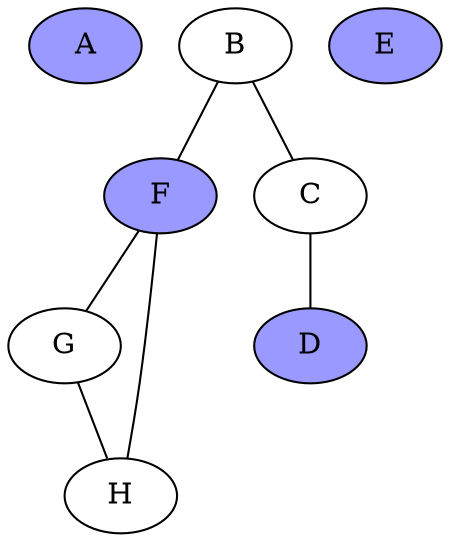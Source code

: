 /*

distance <=1.75

    G     F     E     D     C     B
H   1     1   4.5   3.5     3  2.25
G         1   4.5   3.5     3  2.75
F             3.5   2.5     2  1.75
E                     3   2.5  2.25
D                         0.5  2.25
C                              1.75

blue nodes were chosen as mass centers.

*/

graph G {
  { node [fillcolor="#9999ff" style=filled]
    A D E F
  }
  B -- C; B -- F;
  C -- D;
  F -- G; F -- H;
  G -- H;
}
